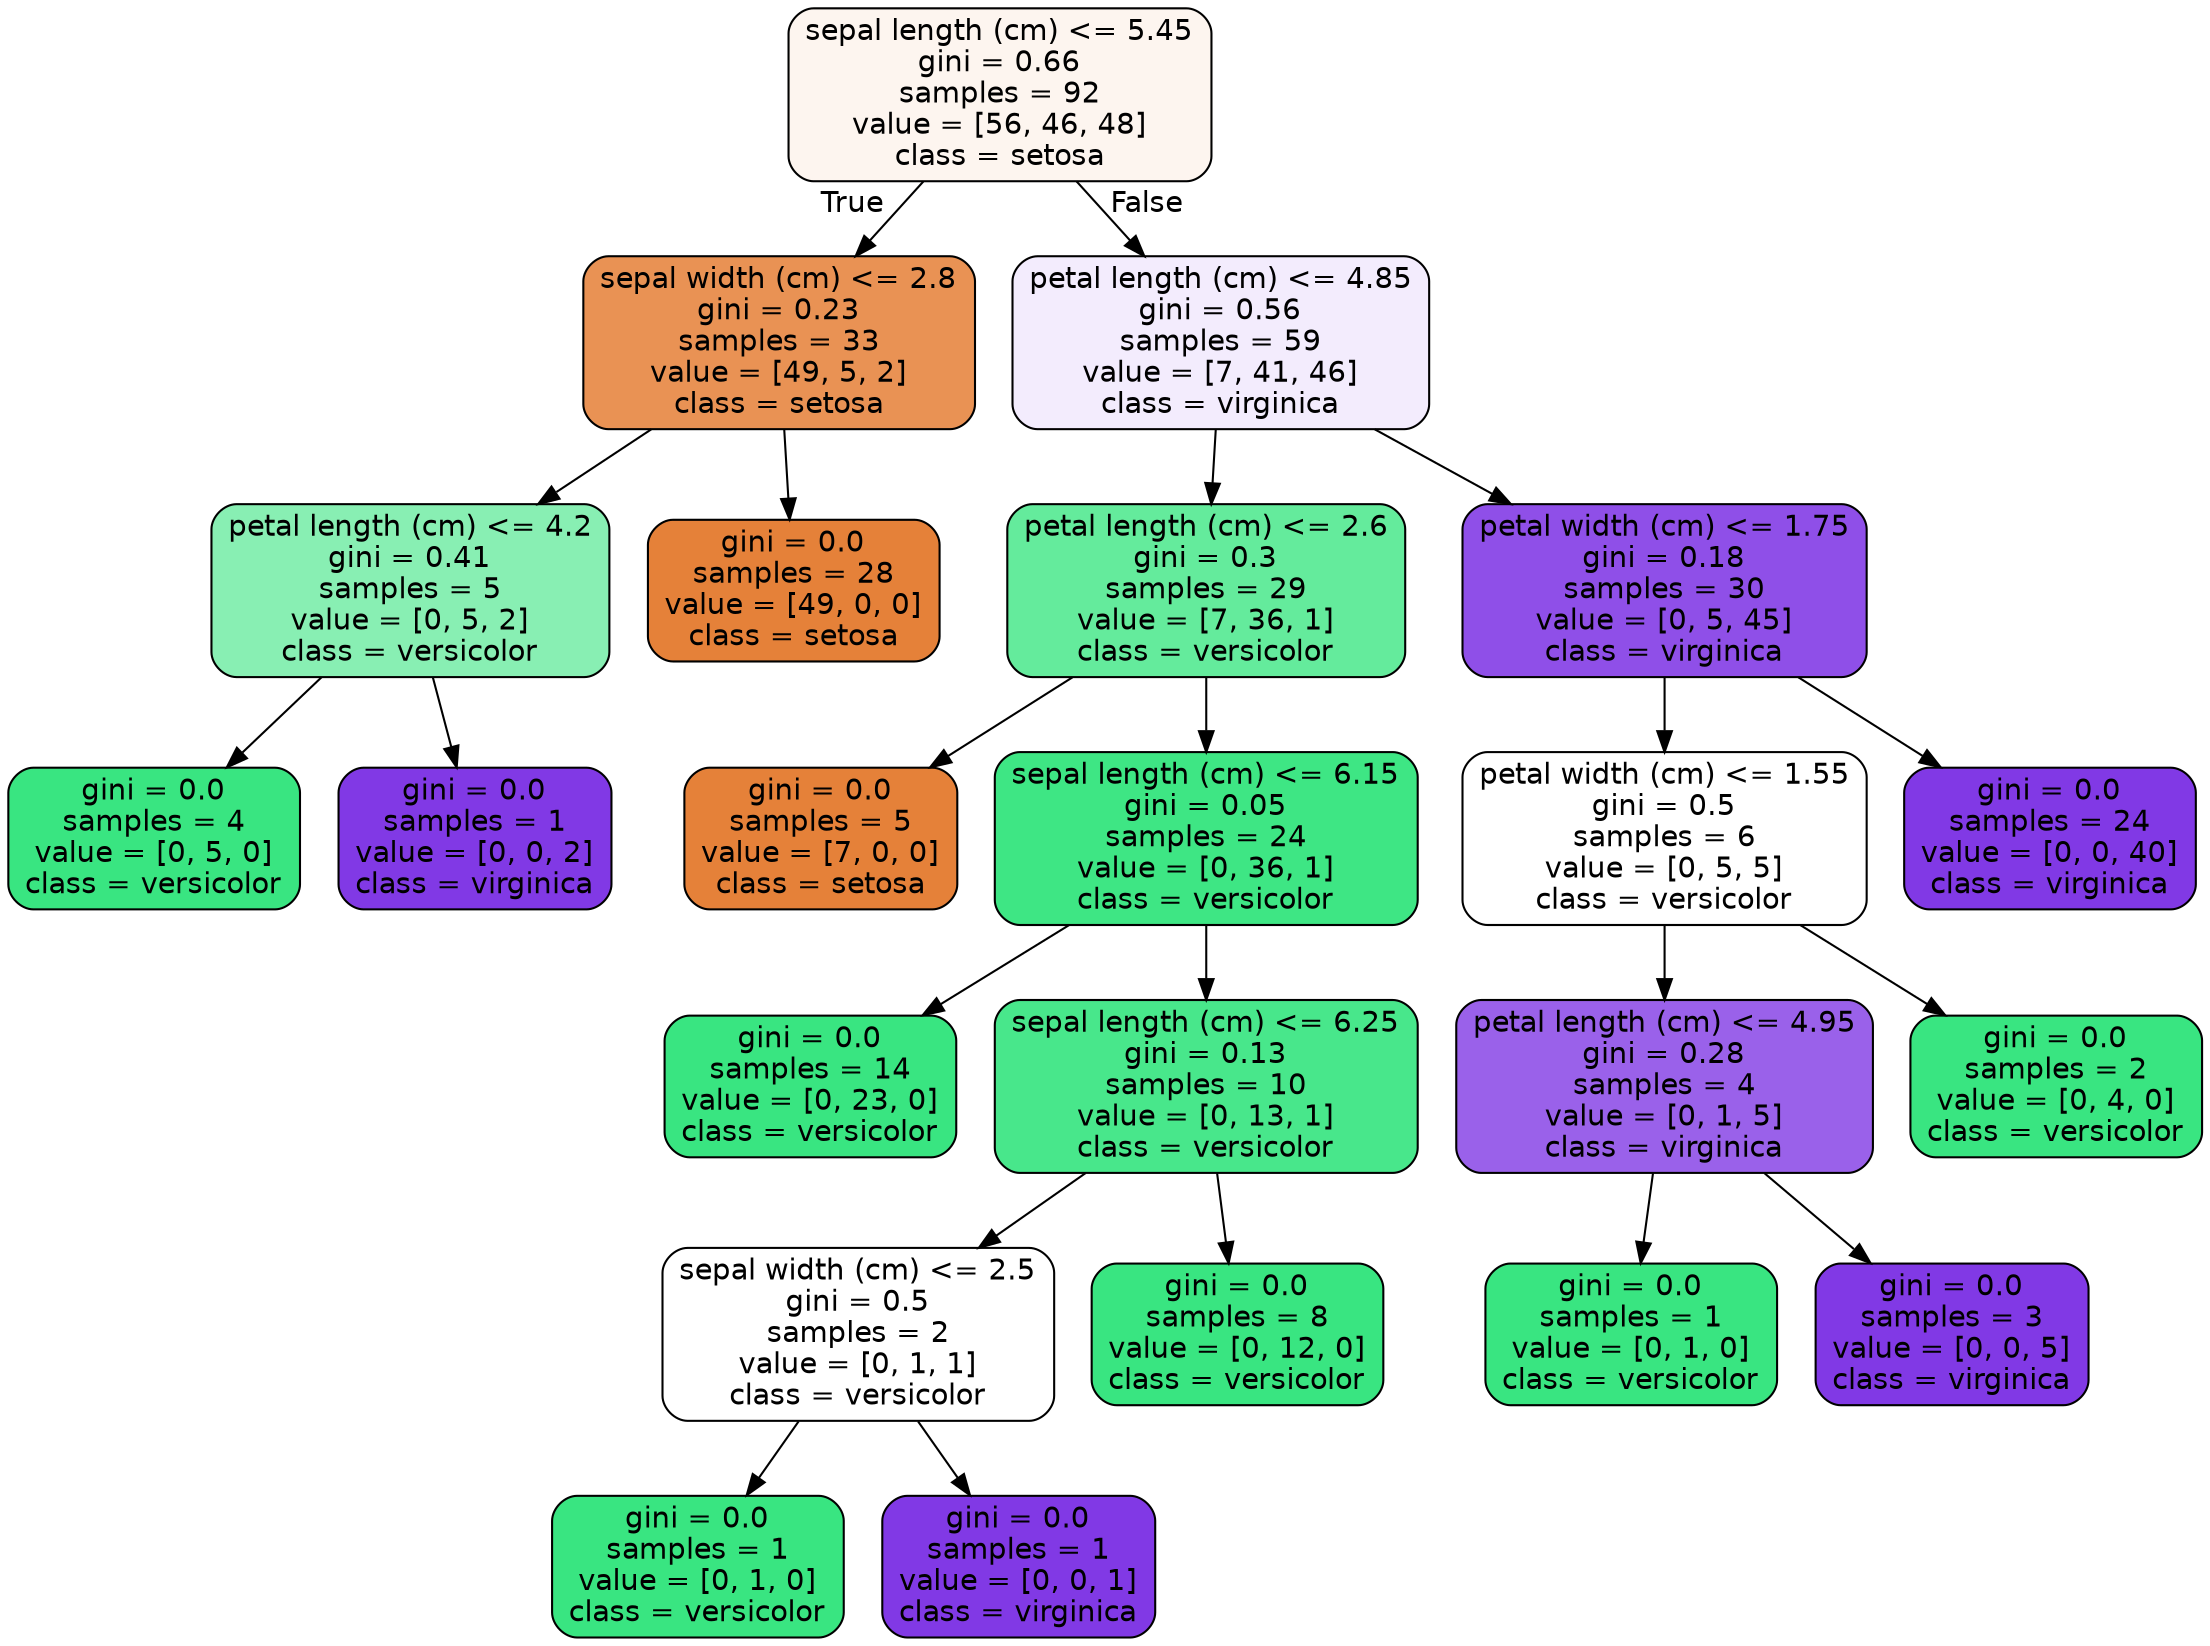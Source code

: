 digraph Tree {
node [shape=box, style="filled, rounded", color="black", fontname="helvetica"] ;
edge [fontname="helvetica"] ;
0 [label="sepal length (cm) <= 5.45\ngini = 0.66\nsamples = 92\nvalue = [56, 46, 48]\nclass = setosa", fillcolor="#fdf5ef"] ;
1 [label="sepal width (cm) <= 2.8\ngini = 0.23\nsamples = 33\nvalue = [49, 5, 2]\nclass = setosa", fillcolor="#e99254"] ;
0 -> 1 [labeldistance=2.5, labelangle=45, headlabel="True"] ;
2 [label="petal length (cm) <= 4.2\ngini = 0.41\nsamples = 5\nvalue = [0, 5, 2]\nclass = versicolor", fillcolor="#88efb3"] ;
1 -> 2 ;
3 [label="gini = 0.0\nsamples = 4\nvalue = [0, 5, 0]\nclass = versicolor", fillcolor="#39e581"] ;
2 -> 3 ;
4 [label="gini = 0.0\nsamples = 1\nvalue = [0, 0, 2]\nclass = virginica", fillcolor="#8139e5"] ;
2 -> 4 ;
5 [label="gini = 0.0\nsamples = 28\nvalue = [49, 0, 0]\nclass = setosa", fillcolor="#e58139"] ;
1 -> 5 ;
6 [label="petal length (cm) <= 4.85\ngini = 0.56\nsamples = 59\nvalue = [7, 41, 46]\nclass = virginica", fillcolor="#f3ecfd"] ;
0 -> 6 [labeldistance=2.5, labelangle=-45, headlabel="False"] ;
7 [label="petal length (cm) <= 2.6\ngini = 0.3\nsamples = 29\nvalue = [7, 36, 1]\nclass = versicolor", fillcolor="#64eb9c"] ;
6 -> 7 ;
8 [label="gini = 0.0\nsamples = 5\nvalue = [7, 0, 0]\nclass = setosa", fillcolor="#e58139"] ;
7 -> 8 ;
9 [label="sepal length (cm) <= 6.15\ngini = 0.05\nsamples = 24\nvalue = [0, 36, 1]\nclass = versicolor", fillcolor="#3ee684"] ;
7 -> 9 ;
10 [label="gini = 0.0\nsamples = 14\nvalue = [0, 23, 0]\nclass = versicolor", fillcolor="#39e581"] ;
9 -> 10 ;
11 [label="sepal length (cm) <= 6.25\ngini = 0.13\nsamples = 10\nvalue = [0, 13, 1]\nclass = versicolor", fillcolor="#48e78b"] ;
9 -> 11 ;
12 [label="sepal width (cm) <= 2.5\ngini = 0.5\nsamples = 2\nvalue = [0, 1, 1]\nclass = versicolor", fillcolor="#ffffff"] ;
11 -> 12 ;
13 [label="gini = 0.0\nsamples = 1\nvalue = [0, 1, 0]\nclass = versicolor", fillcolor="#39e581"] ;
12 -> 13 ;
14 [label="gini = 0.0\nsamples = 1\nvalue = [0, 0, 1]\nclass = virginica", fillcolor="#8139e5"] ;
12 -> 14 ;
15 [label="gini = 0.0\nsamples = 8\nvalue = [0, 12, 0]\nclass = versicolor", fillcolor="#39e581"] ;
11 -> 15 ;
16 [label="petal width (cm) <= 1.75\ngini = 0.18\nsamples = 30\nvalue = [0, 5, 45]\nclass = virginica", fillcolor="#8f4fe8"] ;
6 -> 16 ;
17 [label="petal width (cm) <= 1.55\ngini = 0.5\nsamples = 6\nvalue = [0, 5, 5]\nclass = versicolor", fillcolor="#ffffff"] ;
16 -> 17 ;
18 [label="petal length (cm) <= 4.95\ngini = 0.28\nsamples = 4\nvalue = [0, 1, 5]\nclass = virginica", fillcolor="#9a61ea"] ;
17 -> 18 ;
19 [label="gini = 0.0\nsamples = 1\nvalue = [0, 1, 0]\nclass = versicolor", fillcolor="#39e581"] ;
18 -> 19 ;
20 [label="gini = 0.0\nsamples = 3\nvalue = [0, 0, 5]\nclass = virginica", fillcolor="#8139e5"] ;
18 -> 20 ;
21 [label="gini = 0.0\nsamples = 2\nvalue = [0, 4, 0]\nclass = versicolor", fillcolor="#39e581"] ;
17 -> 21 ;
22 [label="gini = 0.0\nsamples = 24\nvalue = [0, 0, 40]\nclass = virginica", fillcolor="#8139e5"] ;
16 -> 22 ;
}